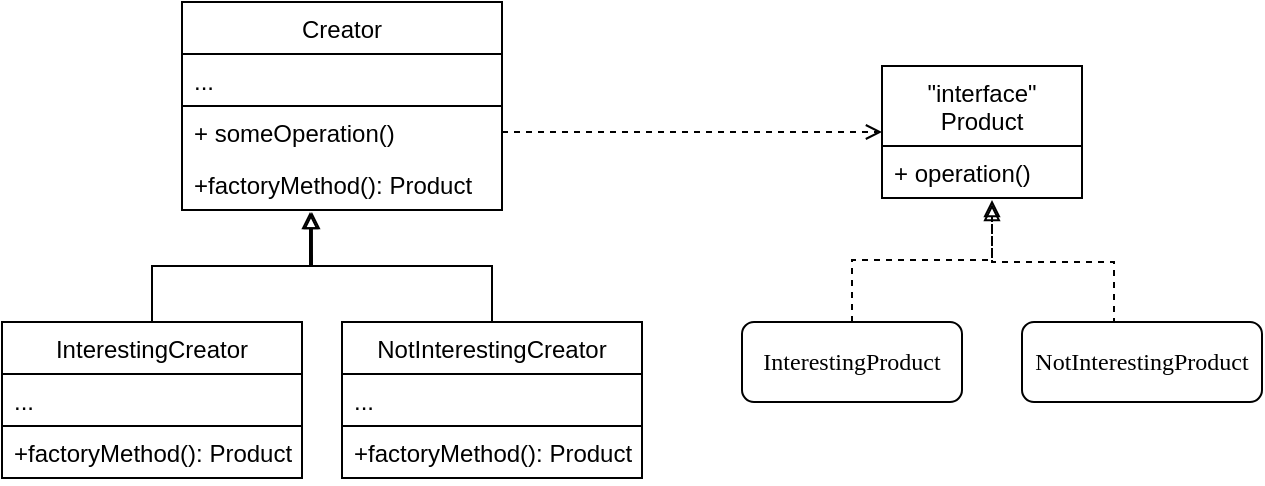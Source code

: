 <mxfile version="14.6.13" type="device"><diagram id="ERg4Zi2DJ96ixzhDWjiK" name="Page-1"><mxGraphModel dx="868" dy="550" grid="1" gridSize="10" guides="1" tooltips="1" connect="1" arrows="1" fold="1" page="1" pageScale="1" pageWidth="827" pageHeight="1169" math="0" shadow="0"><root><mxCell id="0"/><mxCell id="1" parent="0"/><mxCell id="zINCQhBDSJWju9IaWNWZ-1" value="Creator" style="swimlane;fontStyle=0;childLayout=stackLayout;horizontal=1;startSize=26;horizontalStack=0;resizeParent=1;resizeParentMax=0;resizeLast=0;collapsible=1;marginBottom=0;" parent="1" vertex="1"><mxGeometry x="150" y="550" width="160" height="104" as="geometry"/></mxCell><mxCell id="zINCQhBDSJWju9IaWNWZ-2" value="..." style="text;strokeColor=#000000;fillColor=none;align=left;verticalAlign=top;spacingLeft=4;spacingRight=4;overflow=hidden;rotatable=0;points=[[0,0.5],[1,0.5]];portConstraint=eastwest;" parent="zINCQhBDSJWju9IaWNWZ-1" vertex="1"><mxGeometry y="26" width="160" height="26" as="geometry"/></mxCell><mxCell id="zINCQhBDSJWju9IaWNWZ-3" value="+ someOperation()" style="text;strokeColor=none;fillColor=none;align=left;verticalAlign=top;spacingLeft=4;spacingRight=4;overflow=hidden;rotatable=0;points=[[0,0.5],[1,0.5]];portConstraint=eastwest;" parent="zINCQhBDSJWju9IaWNWZ-1" vertex="1"><mxGeometry y="52" width="160" height="26" as="geometry"/></mxCell><mxCell id="zINCQhBDSJWju9IaWNWZ-4" value="+factoryMethod(): Product" style="text;strokeColor=none;fillColor=none;align=left;verticalAlign=top;spacingLeft=4;spacingRight=4;overflow=hidden;rotatable=0;points=[[0,0.5],[1,0.5]];portConstraint=eastwest;" parent="zINCQhBDSJWju9IaWNWZ-1" vertex="1"><mxGeometry y="78" width="160" height="26" as="geometry"/></mxCell><mxCell id="zINCQhBDSJWju9IaWNWZ-12" style="edgeStyle=orthogonalEdgeStyle;rounded=0;orthogonalLoop=1;jettySize=auto;html=1;entryX=0.4;entryY=1.038;entryDx=0;entryDy=0;entryPerimeter=0;endArrow=block;endFill=0;" parent="1" source="zINCQhBDSJWju9IaWNWZ-5" target="zINCQhBDSJWju9IaWNWZ-4" edge="1"><mxGeometry relative="1" as="geometry"/></mxCell><mxCell id="zINCQhBDSJWju9IaWNWZ-5" value="InterestingCreator" style="swimlane;fontStyle=0;childLayout=stackLayout;horizontal=1;startSize=26;horizontalStack=0;resizeParent=1;resizeParentMax=0;resizeLast=0;collapsible=1;marginBottom=0;" parent="1" vertex="1"><mxGeometry x="60" y="710" width="150" height="78" as="geometry"/></mxCell><mxCell id="zINCQhBDSJWju9IaWNWZ-6" value="..." style="text;strokeColor=#000000;fillColor=none;align=left;verticalAlign=top;spacingLeft=4;spacingRight=4;overflow=hidden;rotatable=0;points=[[0,0.5],[1,0.5]];portConstraint=eastwest;" parent="zINCQhBDSJWju9IaWNWZ-5" vertex="1"><mxGeometry y="26" width="150" height="26" as="geometry"/></mxCell><mxCell id="zINCQhBDSJWju9IaWNWZ-8" value="+factoryMethod(): Product" style="text;strokeColor=none;fillColor=none;align=left;verticalAlign=top;spacingLeft=4;spacingRight=4;overflow=hidden;rotatable=0;points=[[0,0.5],[1,0.5]];portConstraint=eastwest;" parent="zINCQhBDSJWju9IaWNWZ-5" vertex="1"><mxGeometry y="52" width="150" height="26" as="geometry"/></mxCell><mxCell id="zINCQhBDSJWju9IaWNWZ-14" style="edgeStyle=orthogonalEdgeStyle;rounded=0;orthogonalLoop=1;jettySize=auto;html=1;entryX=0.406;entryY=1.038;entryDx=0;entryDy=0;entryPerimeter=0;endArrow=block;endFill=0;" parent="1" source="zINCQhBDSJWju9IaWNWZ-9" target="zINCQhBDSJWju9IaWNWZ-4" edge="1"><mxGeometry relative="1" as="geometry"/></mxCell><mxCell id="zINCQhBDSJWju9IaWNWZ-9" value="NotInterestingCreator" style="swimlane;fontStyle=0;childLayout=stackLayout;horizontal=1;startSize=26;horizontalStack=0;resizeParent=1;resizeParentMax=0;resizeLast=0;collapsible=1;marginBottom=0;" parent="1" vertex="1"><mxGeometry x="230" y="710" width="150" height="78" as="geometry"/></mxCell><mxCell id="zINCQhBDSJWju9IaWNWZ-10" value="..." style="text;strokeColor=#000000;fillColor=none;align=left;verticalAlign=top;spacingLeft=4;spacingRight=4;overflow=hidden;rotatable=0;points=[[0,0.5],[1,0.5]];portConstraint=eastwest;" parent="zINCQhBDSJWju9IaWNWZ-9" vertex="1"><mxGeometry y="26" width="150" height="26" as="geometry"/></mxCell><mxCell id="zINCQhBDSJWju9IaWNWZ-11" value="+factoryMethod(): Product" style="text;strokeColor=none;fillColor=none;align=left;verticalAlign=top;spacingLeft=4;spacingRight=4;overflow=hidden;rotatable=0;points=[[0,0.5],[1,0.5]];portConstraint=eastwest;" parent="zINCQhBDSJWju9IaWNWZ-9" vertex="1"><mxGeometry y="52" width="150" height="26" as="geometry"/></mxCell><mxCell id="zINCQhBDSJWju9IaWNWZ-17" value="&quot;interface&quot;&#10;Product" style="swimlane;fontStyle=0;childLayout=stackLayout;horizontal=1;startSize=40;horizontalStack=0;resizeParent=1;resizeParentMax=0;resizeLast=0;collapsible=1;marginBottom=0;" parent="1" vertex="1"><mxGeometry x="500" y="582" width="100" height="66" as="geometry"/></mxCell><mxCell id="zINCQhBDSJWju9IaWNWZ-19" value="+ operation()" style="text;strokeColor=none;fillColor=none;align=left;verticalAlign=top;spacingLeft=4;spacingRight=4;overflow=hidden;rotatable=0;points=[[0,0.5],[1,0.5]];portConstraint=eastwest;" parent="zINCQhBDSJWju9IaWNWZ-17" vertex="1"><mxGeometry y="40" width="100" height="26" as="geometry"/></mxCell><mxCell id="zINCQhBDSJWju9IaWNWZ-29" style="edgeStyle=orthogonalEdgeStyle;rounded=0;orthogonalLoop=1;jettySize=auto;html=1;entryX=0.55;entryY=1.038;entryDx=0;entryDy=0;entryPerimeter=0;dashed=1;endArrow=block;endFill=0;" parent="1" source="zINCQhBDSJWju9IaWNWZ-21" target="zINCQhBDSJWju9IaWNWZ-19" edge="1"><mxGeometry relative="1" as="geometry"/></mxCell><mxCell id="zINCQhBDSJWju9IaWNWZ-21" value="&lt;pre style=&quot;font-family: &amp;#34;jetbrains mono&amp;#34;&quot;&gt;&lt;span style=&quot;background-color: rgb(255 , 255 , 255)&quot;&gt;InterestingProduct&lt;/span&gt;&lt;/pre&gt;" style="rounded=1;whiteSpace=wrap;html=1;strokeColor=#000000;" parent="1" vertex="1"><mxGeometry x="430" y="710" width="110" height="40" as="geometry"/></mxCell><mxCell id="zINCQhBDSJWju9IaWNWZ-30" style="edgeStyle=orthogonalEdgeStyle;rounded=0;orthogonalLoop=1;jettySize=auto;html=1;entryX=0.54;entryY=0.962;entryDx=0;entryDy=0;entryPerimeter=0;dashed=1;endArrow=block;endFill=0;" parent="1" edge="1"><mxGeometry relative="1" as="geometry"><mxPoint x="616" y="711" as="sourcePoint"/><mxPoint x="555" y="651.012" as="targetPoint"/><Array as="points"><mxPoint x="616" y="680"/><mxPoint x="555" y="680"/></Array></mxGeometry></mxCell><mxCell id="zINCQhBDSJWju9IaWNWZ-22" value="&lt;pre style=&quot;font-family: &amp;#34;jetbrains mono&amp;#34;&quot;&gt;&lt;span style=&quot;background-color: rgb(255 , 255 , 255)&quot;&gt;NotInterestingProduct&lt;/span&gt;&lt;/pre&gt;" style="rounded=1;whiteSpace=wrap;html=1;strokeColor=#000000;" parent="1" vertex="1"><mxGeometry x="570" y="710" width="120" height="40" as="geometry"/></mxCell><mxCell id="zINCQhBDSJWju9IaWNWZ-31" style="edgeStyle=orthogonalEdgeStyle;rounded=0;orthogonalLoop=1;jettySize=auto;html=1;entryX=0;entryY=0.5;entryDx=0;entryDy=0;dashed=1;endArrow=open;endFill=0;" parent="1" source="zINCQhBDSJWju9IaWNWZ-3" target="zINCQhBDSJWju9IaWNWZ-17" edge="1"><mxGeometry relative="1" as="geometry"/></mxCell></root></mxGraphModel></diagram></mxfile>